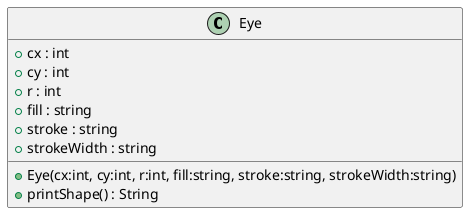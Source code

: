 @startuml
class Eye {
    + cx : int
    + cy : int
    + r : int
    + fill : string
    + stroke : string
    + strokeWidth : string
    + Eye(cx:int, cy:int, r:int, fill:string, stroke:string, strokeWidth:string)
    + printShape() : String
}
@enduml
